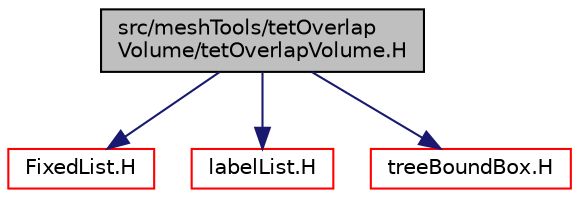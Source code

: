 digraph "src/meshTools/tetOverlapVolume/tetOverlapVolume.H"
{
  bgcolor="transparent";
  edge [fontname="Helvetica",fontsize="10",labelfontname="Helvetica",labelfontsize="10"];
  node [fontname="Helvetica",fontsize="10",shape=record];
  Node0 [label="src/meshTools/tetOverlap\lVolume/tetOverlapVolume.H",height=0.2,width=0.4,color="black", fillcolor="grey75", style="filled", fontcolor="black"];
  Node0 -> Node1 [color="midnightblue",fontsize="10",style="solid",fontname="Helvetica"];
  Node1 [label="FixedList.H",height=0.2,width=0.4,color="red",URL="$a09344.html"];
  Node0 -> Node70 [color="midnightblue",fontsize="10",style="solid",fontname="Helvetica"];
  Node70 [label="labelList.H",height=0.2,width=0.4,color="red",URL="$a13154.html"];
  Node0 -> Node75 [color="midnightblue",fontsize="10",style="solid",fontname="Helvetica"];
  Node75 [label="treeBoundBox.H",height=0.2,width=0.4,color="red",URL="$a12896.html"];
}

